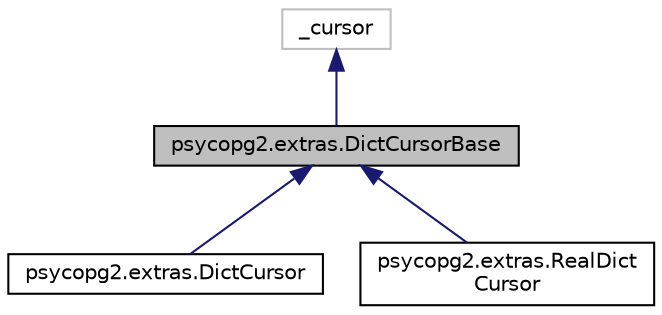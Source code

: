 digraph "psycopg2.extras.DictCursorBase"
{
 // LATEX_PDF_SIZE
  edge [fontname="Helvetica",fontsize="10",labelfontname="Helvetica",labelfontsize="10"];
  node [fontname="Helvetica",fontsize="10",shape=record];
  Node1 [label="psycopg2.extras.DictCursorBase",height=0.2,width=0.4,color="black", fillcolor="grey75", style="filled", fontcolor="black",tooltip=" "];
  Node2 -> Node1 [dir="back",color="midnightblue",fontsize="10",style="solid",fontname="Helvetica"];
  Node2 [label="_cursor",height=0.2,width=0.4,color="grey75", fillcolor="white", style="filled",tooltip=" "];
  Node1 -> Node3 [dir="back",color="midnightblue",fontsize="10",style="solid",fontname="Helvetica"];
  Node3 [label="psycopg2.extras.DictCursor",height=0.2,width=0.4,color="black", fillcolor="white", style="filled",URL="$classpsycopg2_1_1extras_1_1_dict_cursor.html",tooltip=" "];
  Node1 -> Node4 [dir="back",color="midnightblue",fontsize="10",style="solid",fontname="Helvetica"];
  Node4 [label="psycopg2.extras.RealDict\lCursor",height=0.2,width=0.4,color="black", fillcolor="white", style="filled",URL="$classpsycopg2_1_1extras_1_1_real_dict_cursor.html",tooltip=" "];
}
